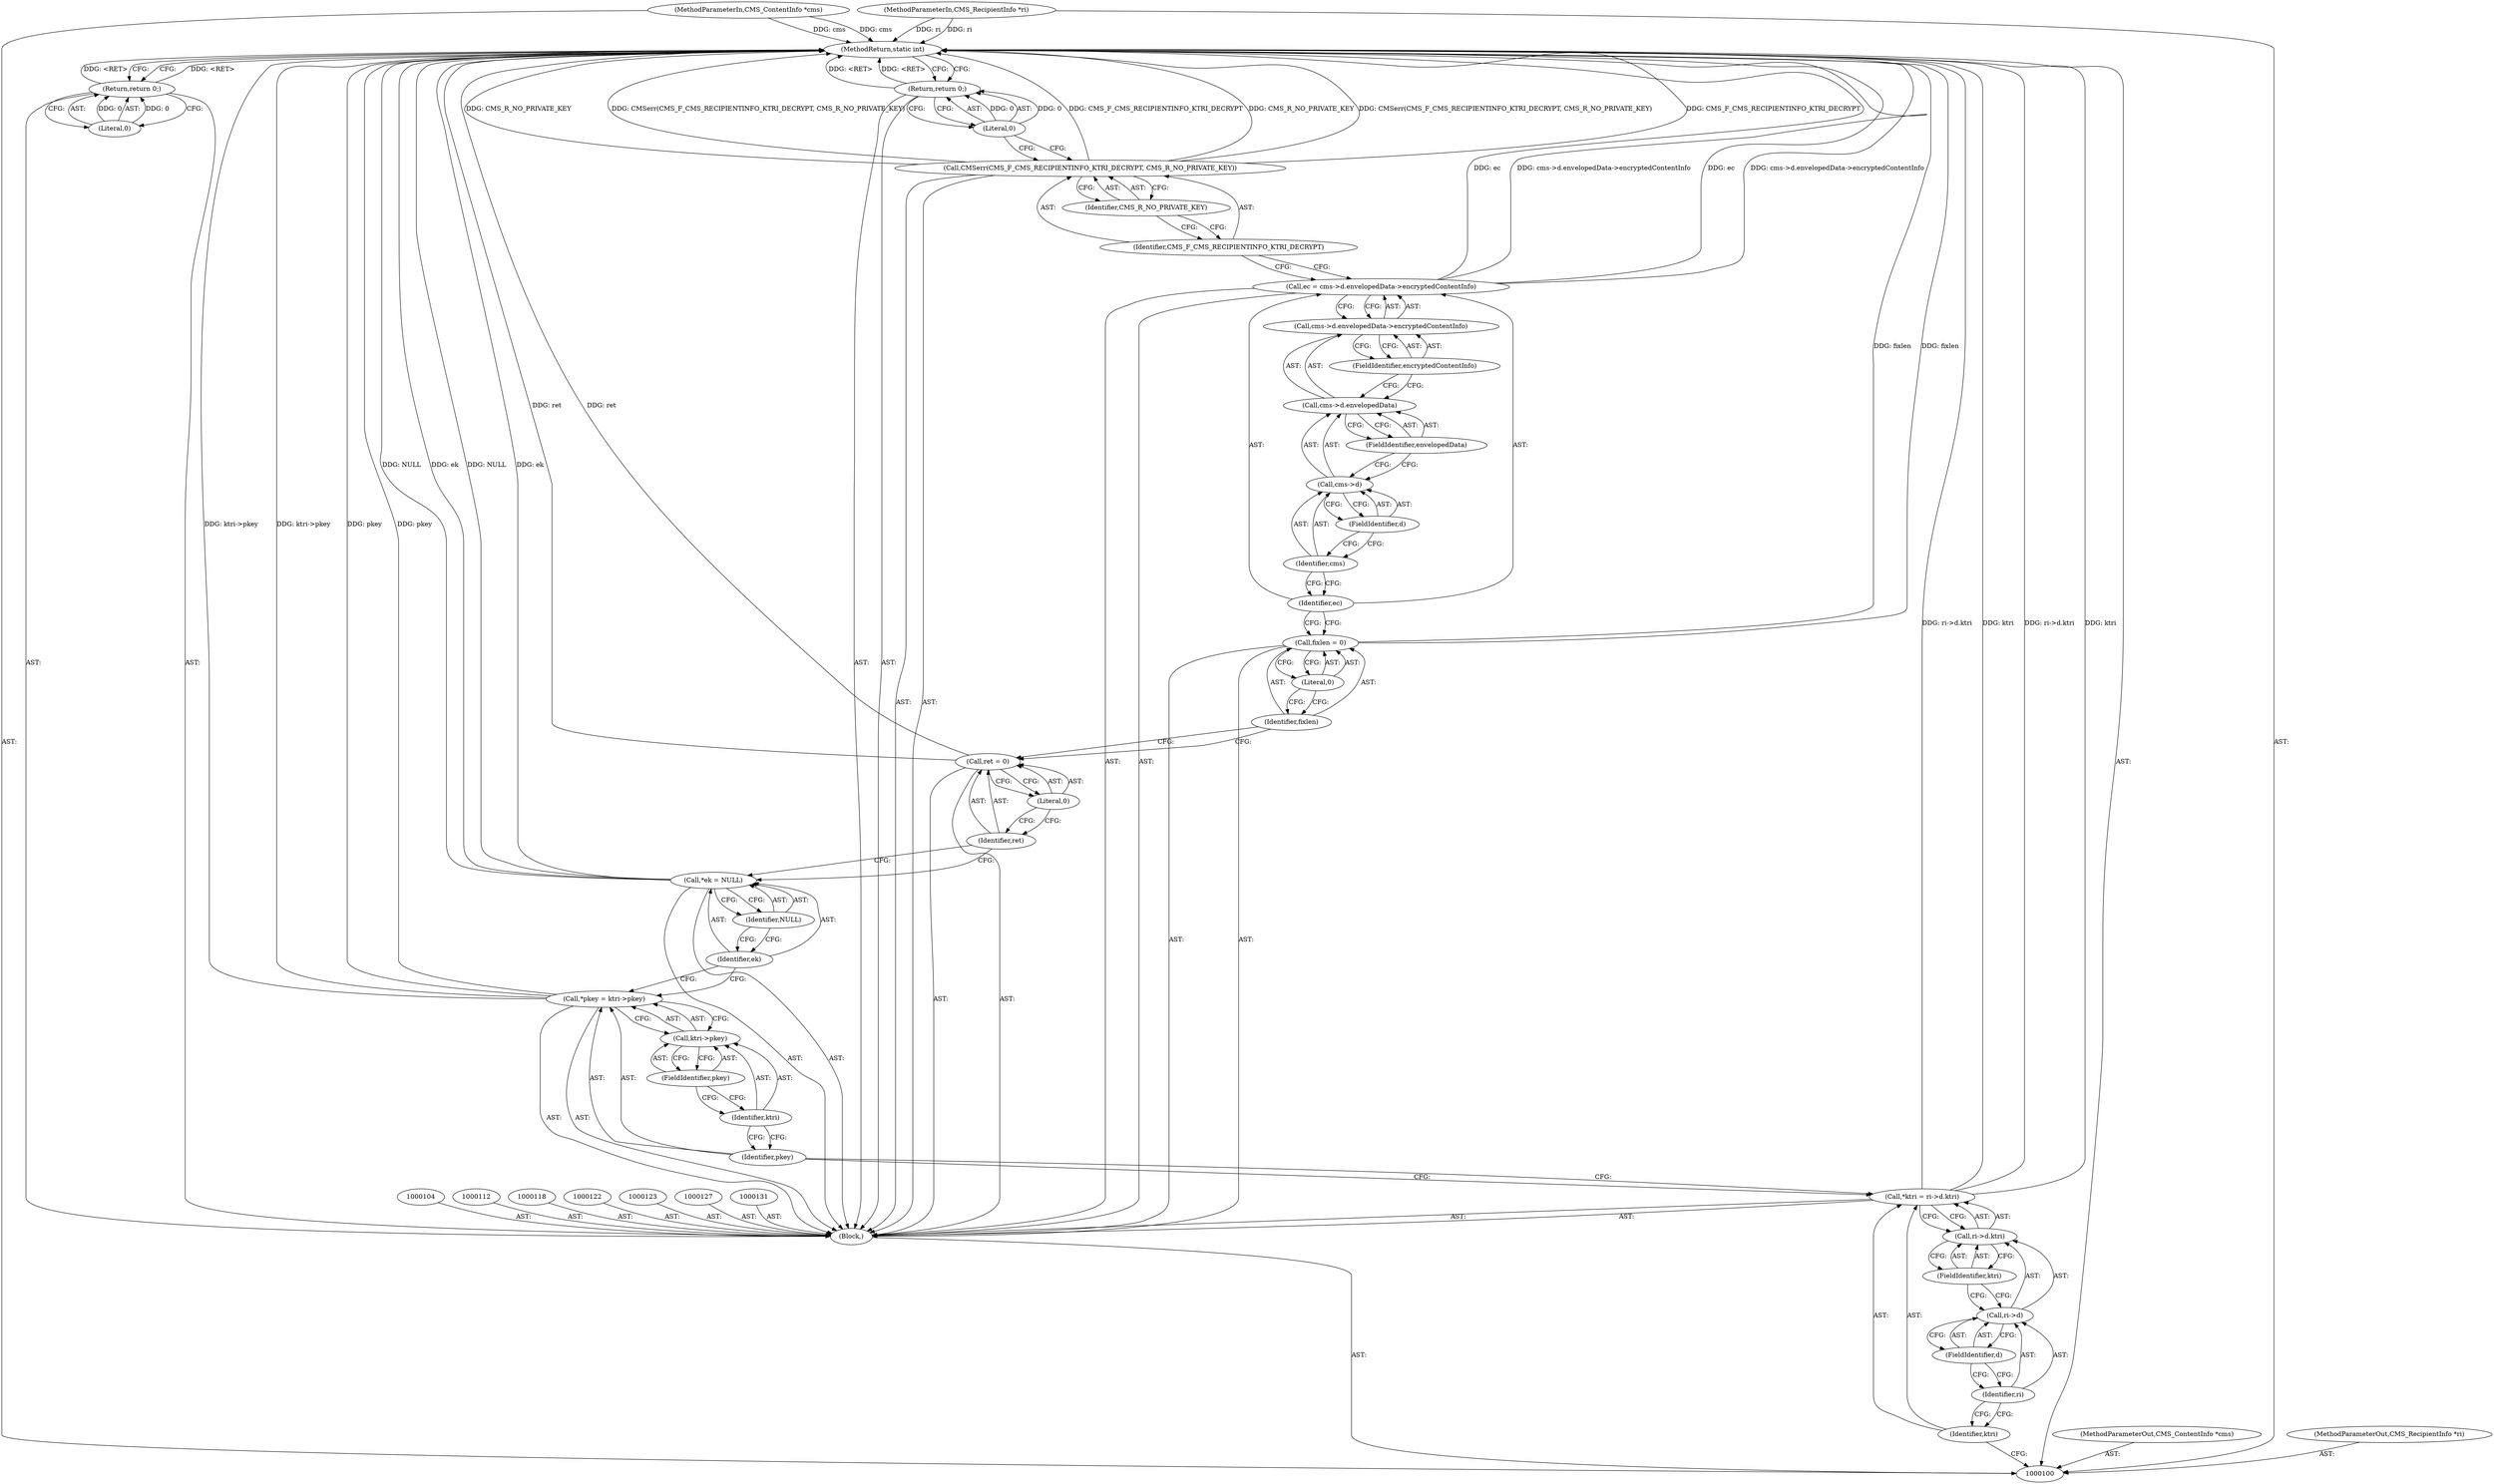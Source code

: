 digraph "0_openssl_08229ad838c50f644d7e928e2eef147b4308ad64" {
"1000148" [label="(MethodReturn,static int)"];
"1000101" [label="(MethodParameterIn,CMS_ContentInfo *cms)"];
"1000181" [label="(MethodParameterOut,CMS_ContentInfo *cms)"];
"1000134" [label="(Call,cms->d.envelopedData->encryptedContentInfo)"];
"1000135" [label="(Call,cms->d.envelopedData)"];
"1000136" [label="(Call,cms->d)"];
"1000137" [label="(Identifier,cms)"];
"1000138" [label="(FieldIdentifier,d)"];
"1000139" [label="(FieldIdentifier,envelopedData)"];
"1000140" [label="(FieldIdentifier,encryptedContentInfo)"];
"1000132" [label="(Call,ec = cms->d.envelopedData->encryptedContentInfo)"];
"1000133" [label="(Identifier,ec)"];
"1000142" [label="(Identifier,CMS_F_CMS_RECIPIENTINFO_KTRI_DECRYPT)"];
"1000143" [label="(Identifier,CMS_R_NO_PRIVATE_KEY)"];
"1000141" [label="(Call,CMSerr(CMS_F_CMS_RECIPIENTINFO_KTRI_DECRYPT, CMS_R_NO_PRIVATE_KEY))"];
"1000145" [label="(Literal,0)"];
"1000144" [label="(Return,return 0;)"];
"1000147" [label="(Literal,0)"];
"1000146" [label="(Return,return 0;)"];
"1000102" [label="(MethodParameterIn,CMS_RecipientInfo *ri)"];
"1000182" [label="(MethodParameterOut,CMS_RecipientInfo *ri)"];
"1000103" [label="(Block,)"];
"1000105" [label="(Call,*ktri = ri->d.ktri)"];
"1000106" [label="(Identifier,ktri)"];
"1000107" [label="(Call,ri->d.ktri)"];
"1000108" [label="(Call,ri->d)"];
"1000109" [label="(Identifier,ri)"];
"1000110" [label="(FieldIdentifier,d)"];
"1000111" [label="(FieldIdentifier,ktri)"];
"1000113" [label="(Call,*pkey = ktri->pkey)"];
"1000114" [label="(Identifier,pkey)"];
"1000115" [label="(Call,ktri->pkey)"];
"1000116" [label="(Identifier,ktri)"];
"1000117" [label="(FieldIdentifier,pkey)"];
"1000119" [label="(Call,*ek = NULL)"];
"1000120" [label="(Identifier,ek)"];
"1000121" [label="(Identifier,NULL)"];
"1000126" [label="(Literal,0)"];
"1000124" [label="(Call,ret = 0)"];
"1000125" [label="(Identifier,ret)"];
"1000128" [label="(Call,fixlen = 0)"];
"1000129" [label="(Identifier,fixlen)"];
"1000130" [label="(Literal,0)"];
"1000148" -> "1000100"  [label="AST: "];
"1000148" -> "1000144"  [label="CFG: "];
"1000148" -> "1000146"  [label="CFG: "];
"1000144" -> "1000148"  [label="DDG: <RET>"];
"1000146" -> "1000148"  [label="DDG: <RET>"];
"1000141" -> "1000148"  [label="DDG: CMS_F_CMS_RECIPIENTINFO_KTRI_DECRYPT"];
"1000141" -> "1000148"  [label="DDG: CMS_R_NO_PRIVATE_KEY"];
"1000141" -> "1000148"  [label="DDG: CMSerr(CMS_F_CMS_RECIPIENTINFO_KTRI_DECRYPT, CMS_R_NO_PRIVATE_KEY)"];
"1000124" -> "1000148"  [label="DDG: ret"];
"1000105" -> "1000148"  [label="DDG: ri->d.ktri"];
"1000105" -> "1000148"  [label="DDG: ktri"];
"1000113" -> "1000148"  [label="DDG: pkey"];
"1000113" -> "1000148"  [label="DDG: ktri->pkey"];
"1000128" -> "1000148"  [label="DDG: fixlen"];
"1000132" -> "1000148"  [label="DDG: cms->d.envelopedData->encryptedContentInfo"];
"1000132" -> "1000148"  [label="DDG: ec"];
"1000119" -> "1000148"  [label="DDG: NULL"];
"1000119" -> "1000148"  [label="DDG: ek"];
"1000102" -> "1000148"  [label="DDG: ri"];
"1000101" -> "1000148"  [label="DDG: cms"];
"1000101" -> "1000100"  [label="AST: "];
"1000101" -> "1000148"  [label="DDG: cms"];
"1000181" -> "1000100"  [label="AST: "];
"1000134" -> "1000132"  [label="AST: "];
"1000134" -> "1000140"  [label="CFG: "];
"1000135" -> "1000134"  [label="AST: "];
"1000140" -> "1000134"  [label="AST: "];
"1000132" -> "1000134"  [label="CFG: "];
"1000135" -> "1000134"  [label="AST: "];
"1000135" -> "1000139"  [label="CFG: "];
"1000136" -> "1000135"  [label="AST: "];
"1000139" -> "1000135"  [label="AST: "];
"1000140" -> "1000135"  [label="CFG: "];
"1000136" -> "1000135"  [label="AST: "];
"1000136" -> "1000138"  [label="CFG: "];
"1000137" -> "1000136"  [label="AST: "];
"1000138" -> "1000136"  [label="AST: "];
"1000139" -> "1000136"  [label="CFG: "];
"1000137" -> "1000136"  [label="AST: "];
"1000137" -> "1000133"  [label="CFG: "];
"1000138" -> "1000137"  [label="CFG: "];
"1000138" -> "1000136"  [label="AST: "];
"1000138" -> "1000137"  [label="CFG: "];
"1000136" -> "1000138"  [label="CFG: "];
"1000139" -> "1000135"  [label="AST: "];
"1000139" -> "1000136"  [label="CFG: "];
"1000135" -> "1000139"  [label="CFG: "];
"1000140" -> "1000134"  [label="AST: "];
"1000140" -> "1000135"  [label="CFG: "];
"1000134" -> "1000140"  [label="CFG: "];
"1000132" -> "1000103"  [label="AST: "];
"1000132" -> "1000134"  [label="CFG: "];
"1000133" -> "1000132"  [label="AST: "];
"1000134" -> "1000132"  [label="AST: "];
"1000142" -> "1000132"  [label="CFG: "];
"1000132" -> "1000148"  [label="DDG: cms->d.envelopedData->encryptedContentInfo"];
"1000132" -> "1000148"  [label="DDG: ec"];
"1000133" -> "1000132"  [label="AST: "];
"1000133" -> "1000128"  [label="CFG: "];
"1000137" -> "1000133"  [label="CFG: "];
"1000142" -> "1000141"  [label="AST: "];
"1000142" -> "1000132"  [label="CFG: "];
"1000143" -> "1000142"  [label="CFG: "];
"1000143" -> "1000141"  [label="AST: "];
"1000143" -> "1000142"  [label="CFG: "];
"1000141" -> "1000143"  [label="CFG: "];
"1000141" -> "1000103"  [label="AST: "];
"1000141" -> "1000143"  [label="CFG: "];
"1000142" -> "1000141"  [label="AST: "];
"1000143" -> "1000141"  [label="AST: "];
"1000145" -> "1000141"  [label="CFG: "];
"1000141" -> "1000148"  [label="DDG: CMS_F_CMS_RECIPIENTINFO_KTRI_DECRYPT"];
"1000141" -> "1000148"  [label="DDG: CMS_R_NO_PRIVATE_KEY"];
"1000141" -> "1000148"  [label="DDG: CMSerr(CMS_F_CMS_RECIPIENTINFO_KTRI_DECRYPT, CMS_R_NO_PRIVATE_KEY)"];
"1000145" -> "1000144"  [label="AST: "];
"1000145" -> "1000141"  [label="CFG: "];
"1000144" -> "1000145"  [label="CFG: "];
"1000145" -> "1000144"  [label="DDG: 0"];
"1000144" -> "1000103"  [label="AST: "];
"1000144" -> "1000145"  [label="CFG: "];
"1000145" -> "1000144"  [label="AST: "];
"1000148" -> "1000144"  [label="CFG: "];
"1000144" -> "1000148"  [label="DDG: <RET>"];
"1000145" -> "1000144"  [label="DDG: 0"];
"1000147" -> "1000146"  [label="AST: "];
"1000146" -> "1000147"  [label="CFG: "];
"1000147" -> "1000146"  [label="DDG: 0"];
"1000146" -> "1000103"  [label="AST: "];
"1000146" -> "1000147"  [label="CFG: "];
"1000147" -> "1000146"  [label="AST: "];
"1000148" -> "1000146"  [label="CFG: "];
"1000146" -> "1000148"  [label="DDG: <RET>"];
"1000147" -> "1000146"  [label="DDG: 0"];
"1000102" -> "1000100"  [label="AST: "];
"1000102" -> "1000148"  [label="DDG: ri"];
"1000182" -> "1000100"  [label="AST: "];
"1000103" -> "1000100"  [label="AST: "];
"1000104" -> "1000103"  [label="AST: "];
"1000105" -> "1000103"  [label="AST: "];
"1000112" -> "1000103"  [label="AST: "];
"1000113" -> "1000103"  [label="AST: "];
"1000118" -> "1000103"  [label="AST: "];
"1000119" -> "1000103"  [label="AST: "];
"1000122" -> "1000103"  [label="AST: "];
"1000123" -> "1000103"  [label="AST: "];
"1000124" -> "1000103"  [label="AST: "];
"1000127" -> "1000103"  [label="AST: "];
"1000128" -> "1000103"  [label="AST: "];
"1000131" -> "1000103"  [label="AST: "];
"1000132" -> "1000103"  [label="AST: "];
"1000141" -> "1000103"  [label="AST: "];
"1000144" -> "1000103"  [label="AST: "];
"1000146" -> "1000103"  [label="AST: "];
"1000105" -> "1000103"  [label="AST: "];
"1000105" -> "1000107"  [label="CFG: "];
"1000106" -> "1000105"  [label="AST: "];
"1000107" -> "1000105"  [label="AST: "];
"1000114" -> "1000105"  [label="CFG: "];
"1000105" -> "1000148"  [label="DDG: ri->d.ktri"];
"1000105" -> "1000148"  [label="DDG: ktri"];
"1000106" -> "1000105"  [label="AST: "];
"1000106" -> "1000100"  [label="CFG: "];
"1000109" -> "1000106"  [label="CFG: "];
"1000107" -> "1000105"  [label="AST: "];
"1000107" -> "1000111"  [label="CFG: "];
"1000108" -> "1000107"  [label="AST: "];
"1000111" -> "1000107"  [label="AST: "];
"1000105" -> "1000107"  [label="CFG: "];
"1000108" -> "1000107"  [label="AST: "];
"1000108" -> "1000110"  [label="CFG: "];
"1000109" -> "1000108"  [label="AST: "];
"1000110" -> "1000108"  [label="AST: "];
"1000111" -> "1000108"  [label="CFG: "];
"1000109" -> "1000108"  [label="AST: "];
"1000109" -> "1000106"  [label="CFG: "];
"1000110" -> "1000109"  [label="CFG: "];
"1000110" -> "1000108"  [label="AST: "];
"1000110" -> "1000109"  [label="CFG: "];
"1000108" -> "1000110"  [label="CFG: "];
"1000111" -> "1000107"  [label="AST: "];
"1000111" -> "1000108"  [label="CFG: "];
"1000107" -> "1000111"  [label="CFG: "];
"1000113" -> "1000103"  [label="AST: "];
"1000113" -> "1000115"  [label="CFG: "];
"1000114" -> "1000113"  [label="AST: "];
"1000115" -> "1000113"  [label="AST: "];
"1000120" -> "1000113"  [label="CFG: "];
"1000113" -> "1000148"  [label="DDG: pkey"];
"1000113" -> "1000148"  [label="DDG: ktri->pkey"];
"1000114" -> "1000113"  [label="AST: "];
"1000114" -> "1000105"  [label="CFG: "];
"1000116" -> "1000114"  [label="CFG: "];
"1000115" -> "1000113"  [label="AST: "];
"1000115" -> "1000117"  [label="CFG: "];
"1000116" -> "1000115"  [label="AST: "];
"1000117" -> "1000115"  [label="AST: "];
"1000113" -> "1000115"  [label="CFG: "];
"1000116" -> "1000115"  [label="AST: "];
"1000116" -> "1000114"  [label="CFG: "];
"1000117" -> "1000116"  [label="CFG: "];
"1000117" -> "1000115"  [label="AST: "];
"1000117" -> "1000116"  [label="CFG: "];
"1000115" -> "1000117"  [label="CFG: "];
"1000119" -> "1000103"  [label="AST: "];
"1000119" -> "1000121"  [label="CFG: "];
"1000120" -> "1000119"  [label="AST: "];
"1000121" -> "1000119"  [label="AST: "];
"1000125" -> "1000119"  [label="CFG: "];
"1000119" -> "1000148"  [label="DDG: NULL"];
"1000119" -> "1000148"  [label="DDG: ek"];
"1000120" -> "1000119"  [label="AST: "];
"1000120" -> "1000113"  [label="CFG: "];
"1000121" -> "1000120"  [label="CFG: "];
"1000121" -> "1000119"  [label="AST: "];
"1000121" -> "1000120"  [label="CFG: "];
"1000119" -> "1000121"  [label="CFG: "];
"1000126" -> "1000124"  [label="AST: "];
"1000126" -> "1000125"  [label="CFG: "];
"1000124" -> "1000126"  [label="CFG: "];
"1000124" -> "1000103"  [label="AST: "];
"1000124" -> "1000126"  [label="CFG: "];
"1000125" -> "1000124"  [label="AST: "];
"1000126" -> "1000124"  [label="AST: "];
"1000129" -> "1000124"  [label="CFG: "];
"1000124" -> "1000148"  [label="DDG: ret"];
"1000125" -> "1000124"  [label="AST: "];
"1000125" -> "1000119"  [label="CFG: "];
"1000126" -> "1000125"  [label="CFG: "];
"1000128" -> "1000103"  [label="AST: "];
"1000128" -> "1000130"  [label="CFG: "];
"1000129" -> "1000128"  [label="AST: "];
"1000130" -> "1000128"  [label="AST: "];
"1000133" -> "1000128"  [label="CFG: "];
"1000128" -> "1000148"  [label="DDG: fixlen"];
"1000129" -> "1000128"  [label="AST: "];
"1000129" -> "1000124"  [label="CFG: "];
"1000130" -> "1000129"  [label="CFG: "];
"1000130" -> "1000128"  [label="AST: "];
"1000130" -> "1000129"  [label="CFG: "];
"1000128" -> "1000130"  [label="CFG: "];
}
